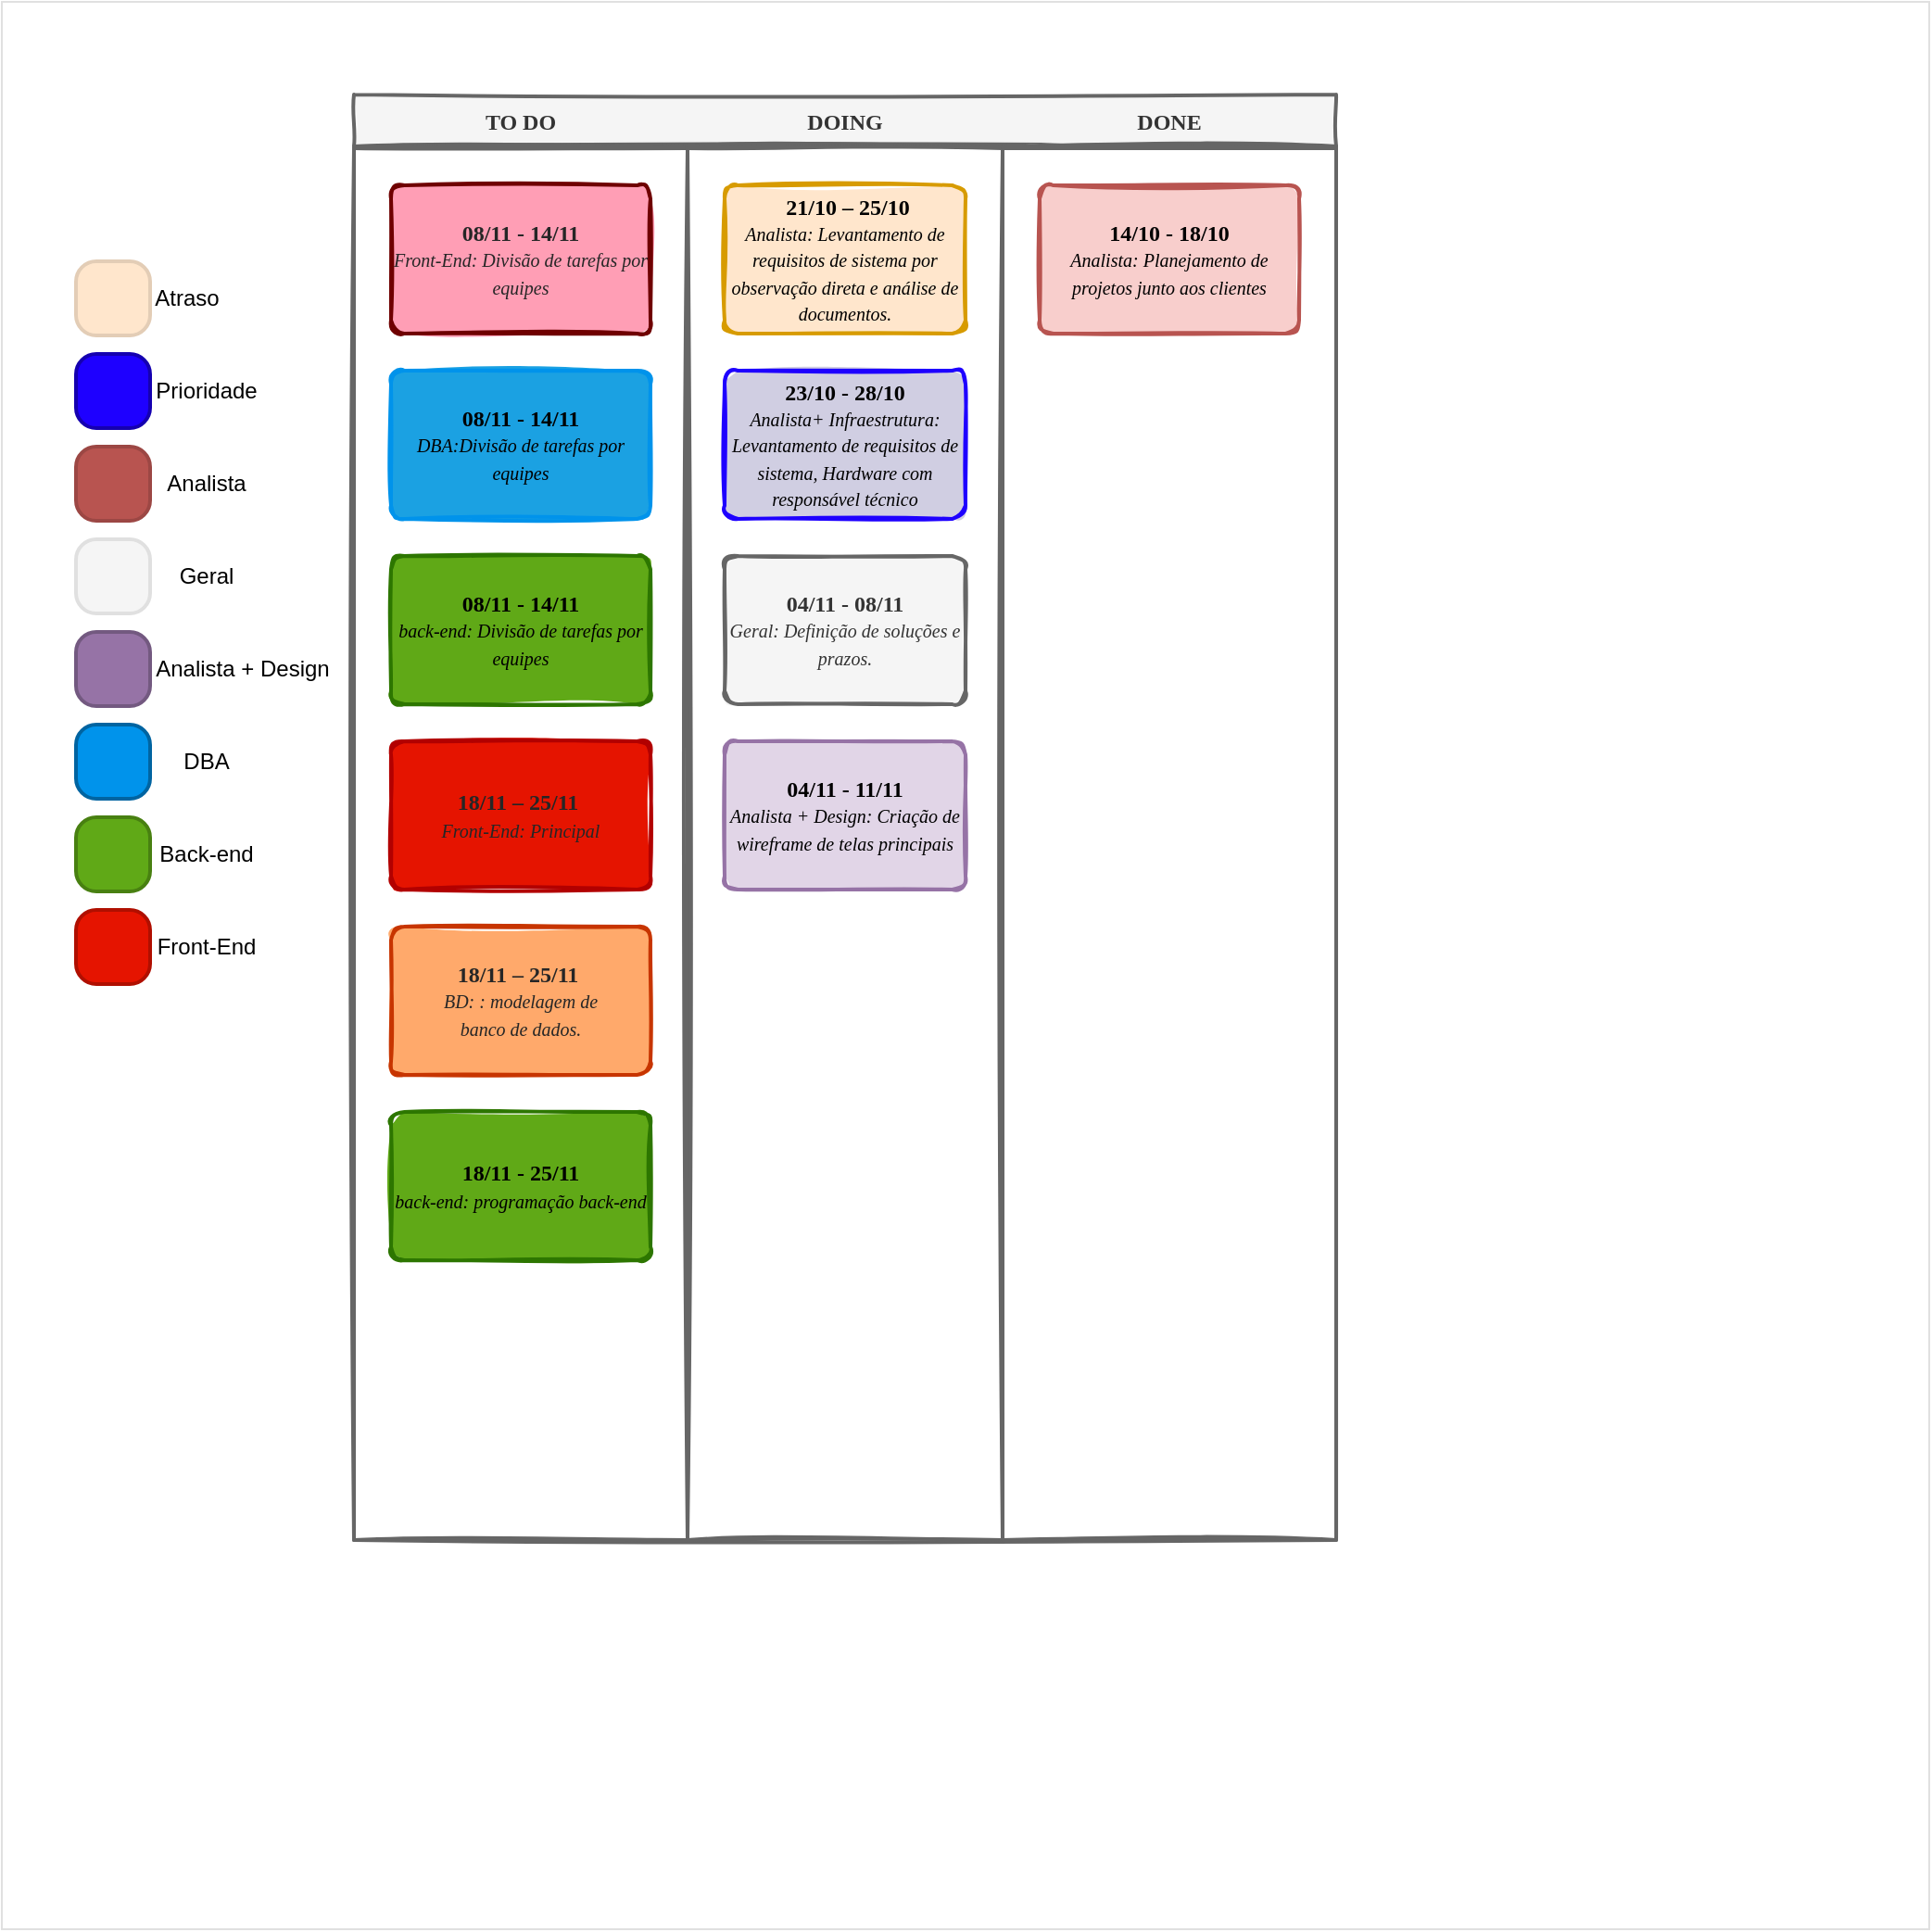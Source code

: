 <mxfile version="24.8.3">
  <diagram id="wFE0QG_FPsp0jaGvCLVb" name="Page-1">
    <mxGraphModel dx="866" dy="634" grid="1" gridSize="10" guides="1" tooltips="1" connect="1" arrows="1" fold="1" page="1" pageScale="1" pageWidth="850" pageHeight="1100" background="#ffffff" math="0" shadow="0">
      <root>
        <mxCell id="0" />
        <mxCell id="1" parent="0" />
        <mxCell id="P3G8vZLol6aBFHxCF3_v-33" value="" style="whiteSpace=wrap;html=1;aspect=fixed;strokeColor=#e0e0e0;" vertex="1" parent="1">
          <mxGeometry x="340" y="140" width="1040" height="1040" as="geometry" />
        </mxCell>
        <mxCell id="_5mSTuPxr-ZiKRkBDSY7-1" value="" style="swimlane;fontStyle=2;childLayout=stackLayout;horizontal=1;startSize=28;horizontalStack=1;resizeParent=1;resizeParentMax=0;resizeLast=0;collapsible=0;marginBottom=0;swimlaneFillColor=none;fontFamily=Permanent Marker;fontSize=16;points=[];verticalAlign=top;stackBorder=0;resizable=1;strokeWidth=2;sketch=1;disableMultiStroke=1;fillColor=#f5f5f5;fontColor=#333333;strokeColor=#666666;fillStyle=solid;" parent="1" vertex="1">
          <mxGeometry x="530" y="190" width="530" height="780" as="geometry" />
        </mxCell>
        <object label="TO DO" status="New" id="_5mSTuPxr-ZiKRkBDSY7-2">
          <mxCell style="swimlane;strokeWidth=2;fontFamily=Permanent Marker;html=0;startSize=1;verticalAlign=bottom;spacingBottom=5;points=[];childLayout=stackLayout;stackBorder=20;stackSpacing=20;resizeLast=0;resizeParent=1;horizontalStack=0;collapsible=0;sketch=1;strokeColor=#666666;fillStyle=solid;fillColor=#f5f5f5;fontColor=#333333;" parent="_5mSTuPxr-ZiKRkBDSY7-1" vertex="1">
            <mxGeometry y="28" width="180" height="752" as="geometry" />
          </mxCell>
        </object>
        <object label="&lt;font color=&quot;#262626&quot;&gt;08/11 - 14/11&lt;br&gt;&lt;span style=&quot;font-size: 10px; font-weight: 400;&quot;&gt;&lt;i&gt;Front-End: Divisão de tarefas por equipes&lt;/i&gt;&lt;/span&gt;&lt;/font&gt;" placeholders="1" id="_5mSTuPxr-ZiKRkBDSY7-10">
          <mxCell style="whiteSpace=wrap;html=1;strokeWidth=2;fillColor=#ff9eb5;fontStyle=1;spacingTop=0;rounded=1;arcSize=9;points=[];sketch=1;fontFamily=Permanent Marker;hachureGap=8;fillWeight=1;strokeColor=#6F0000;fontColor=#ffffff;fillStyle=solid;" parent="_5mSTuPxr-ZiKRkBDSY7-2" vertex="1">
            <mxGeometry x="20" y="21" width="140" height="80" as="geometry" />
          </mxCell>
        </object>
        <object label="&lt;font color=&quot;#000000&quot;&gt;08/11 - 14/11&lt;br&gt;&lt;span style=&quot;font-size: 10px; font-weight: 400;&quot;&gt;&lt;i&gt;DBA:Divisão de tarefas por equipes&lt;/i&gt;&lt;/span&gt;&lt;/font&gt;" placeholders="1" id="P3G8vZLol6aBFHxCF3_v-25">
          <mxCell style="whiteSpace=wrap;html=1;strokeWidth=2;fillColor=#1ba1e2;fontStyle=1;spacingTop=0;rounded=1;arcSize=9;points=[];sketch=1;fontFamily=Permanent Marker;hachureGap=8;fillWeight=1;strokeColor=#0093EB;fillStyle=solid;fontColor=#ffffff;" vertex="1" parent="_5mSTuPxr-ZiKRkBDSY7-2">
            <mxGeometry x="20" y="121" width="140" height="80" as="geometry" />
          </mxCell>
        </object>
        <object label="&lt;font color=&quot;#000000&quot;&gt;08/11 - 14/11&lt;br&gt;&lt;span style=&quot;font-size: 10px; font-weight: 400;&quot;&gt;&lt;i&gt;back-end: Divisão de tarefas por equipes&lt;/i&gt;&lt;/span&gt;&lt;/font&gt;" placeholders="1" id="P3G8vZLol6aBFHxCF3_v-26">
          <mxCell style="whiteSpace=wrap;html=1;strokeWidth=2;fillColor=#60a917;fontStyle=1;spacingTop=0;rounded=1;arcSize=9;points=[];sketch=1;fontFamily=Permanent Marker;hachureGap=8;fillWeight=1;strokeColor=#2D7600;fillStyle=solid;fontColor=#ffffff;" vertex="1" parent="_5mSTuPxr-ZiKRkBDSY7-2">
            <mxGeometry x="20" y="221" width="140" height="80" as="geometry" />
          </mxCell>
        </object>
        <object label="&lt;font color=&quot;#262626&quot;&gt;18/11 – 25/11&amp;nbsp;&lt;/font&gt;&lt;div&gt;&lt;font color=&quot;#262626&quot;&gt;&lt;i style=&quot;font-size: 10px; font-weight: 400;&quot;&gt;Front-End: Principal&lt;/i&gt;&lt;/font&gt;&lt;/div&gt;" placeholders="1" id="P3G8vZLol6aBFHxCF3_v-27">
          <mxCell style="whiteSpace=wrap;html=1;strokeWidth=2;fillColor=#e51400;fontStyle=1;spacingTop=0;rounded=1;arcSize=9;points=[];sketch=1;fontFamily=Permanent Marker;hachureGap=8;fillWeight=1;strokeColor=#B20000;fontColor=#ffffff;fillStyle=solid;" vertex="1" parent="_5mSTuPxr-ZiKRkBDSY7-2">
            <mxGeometry x="20" y="321" width="140" height="80" as="geometry" />
          </mxCell>
        </object>
        <object label="&lt;font color=&quot;#262626&quot;&gt;18/11 – 25/11&amp;nbsp;&lt;/font&gt;&lt;div&gt;&lt;font color=&quot;#262626&quot;&gt;&lt;span style=&quot;font-size: 10px; font-weight: 400;&quot;&gt;&lt;i&gt;BD:&amp;nbsp;&lt;/i&gt;&lt;/span&gt;&lt;/font&gt;&lt;span style=&quot;background-color: initial; font-size: 10px; font-weight: 400;&quot;&gt;&lt;font color=&quot;#262626&quot;&gt;&lt;i&gt;: modelagem de&lt;/i&gt;&lt;/font&gt;&lt;/span&gt;&lt;/div&gt;&lt;div&gt;&lt;font color=&quot;#262626&quot;&gt;&lt;span style=&quot;font-size: 10px; font-weight: 400;&quot;&gt;&lt;i&gt;banco de dados.&lt;/i&gt;&lt;/span&gt;&lt;/font&gt;&lt;/div&gt;" placeholders="1" id="P3G8vZLol6aBFHxCF3_v-28">
          <mxCell style="whiteSpace=wrap;html=1;strokeWidth=2;fillColor=#ffa96b;fontStyle=1;spacingTop=0;rounded=1;arcSize=9;points=[];sketch=1;fontFamily=Permanent Marker;hachureGap=8;fillWeight=1;strokeColor=#C73500;fontColor=#000000;fillStyle=solid;" vertex="1" parent="_5mSTuPxr-ZiKRkBDSY7-2">
            <mxGeometry x="20" y="421" width="140" height="80" as="geometry" />
          </mxCell>
        </object>
        <object label="&lt;font color=&quot;#000000&quot;&gt;18/11 - 25/11&lt;br&gt;&lt;span style=&quot;font-size: 10px; font-weight: 400;&quot;&gt;&lt;i&gt;back-end: programação back-end&lt;/i&gt;&lt;/span&gt;&lt;/font&gt;" placeholders="1" id="P3G8vZLol6aBFHxCF3_v-29">
          <mxCell style="whiteSpace=wrap;html=1;strokeWidth=2;fillColor=#60a917;fontStyle=1;spacingTop=0;rounded=1;arcSize=9;points=[];sketch=1;fontFamily=Permanent Marker;hachureGap=8;fillWeight=1;strokeColor=#2D7600;fillStyle=solid;fontColor=#ffffff;" vertex="1" parent="_5mSTuPxr-ZiKRkBDSY7-2">
            <mxGeometry x="20" y="521" width="140" height="80" as="geometry" />
          </mxCell>
        </object>
        <object label="DOING" status="In progress" id="_5mSTuPxr-ZiKRkBDSY7-6">
          <mxCell style="swimlane;strokeWidth=2;fontFamily=Permanent Marker;html=0;startSize=1;verticalAlign=bottom;spacingBottom=5;points=[];childLayout=stackLayout;stackBorder=20;stackSpacing=20;resizeLast=0;resizeParent=1;horizontalStack=0;collapsible=0;sketch=1;strokeColor=#666666;fillStyle=solid;fillColor=#f5f5f5;fontColor=#333333;" parent="_5mSTuPxr-ZiKRkBDSY7-1" vertex="1">
            <mxGeometry x="180" y="28" width="170" height="752" as="geometry" />
          </mxCell>
        </object>
        <object label="&amp;nbsp;21/10 – 25/10&lt;br&gt;&lt;div&gt;&lt;span style=&quot;font-size: 10px; font-weight: 400;&quot;&gt;&lt;i&gt;Analista: Levantamento de&lt;/i&gt;&lt;/span&gt;&lt;/div&gt;&lt;div&gt;&lt;span style=&quot;font-size: 10px; font-weight: 400;&quot;&gt;&lt;i&gt;requisitos de sistema por&lt;/i&gt;&lt;/span&gt;&lt;/div&gt;&lt;div&gt;&lt;span style=&quot;font-size: 10px; font-weight: 400;&quot;&gt;&lt;i&gt;observação direta e análise de&lt;/i&gt;&lt;/span&gt;&lt;/div&gt;&lt;div&gt;&lt;span style=&quot;font-size: 10px; font-weight: 400;&quot;&gt;&lt;i&gt;documentos.&lt;/i&gt;&lt;/span&gt;&lt;/div&gt;" placeholders="1" id="_5mSTuPxr-ZiKRkBDSY7-7">
          <mxCell style="whiteSpace=wrap;html=1;strokeWidth=2;fillColor=#ffe6cc;fontStyle=1;spacingTop=0;rounded=1;arcSize=9;points=[];sketch=1;fontFamily=Permanent Marker;hachureGap=8;fillWeight=1;strokeColor=#d79b00;fillStyle=solid;" parent="_5mSTuPxr-ZiKRkBDSY7-6" vertex="1">
            <mxGeometry x="20" y="21" width="130" height="80" as="geometry" />
          </mxCell>
        </object>
        <object label="23/10 - 28/10&lt;br&gt;&lt;div&gt;&lt;span style=&quot;font-size: 10px; font-weight: 400;&quot;&gt;&lt;i&gt;Analista+ Infraestrutura:&lt;/i&gt;&lt;/span&gt;&lt;/div&gt;&lt;div&gt;&lt;span style=&quot;font-size: 10px; font-weight: 400;&quot;&gt;&lt;i&gt;Levantamento de requisitos de&lt;/i&gt;&lt;/span&gt;&lt;/div&gt;&lt;div&gt;&lt;span style=&quot;font-size: 10px; font-weight: 400;&quot;&gt;&lt;i&gt;sistema, Hardware com&lt;/i&gt;&lt;/span&gt;&lt;/div&gt;&lt;div&gt;&lt;span style=&quot;font-size: 10px; font-weight: 400;&quot;&gt;&lt;i&gt;responsável técnico&lt;/i&gt;&lt;/span&gt;&lt;/div&gt;" placeholders="1" id="_5mSTuPxr-ZiKRkBDSY7-4">
          <mxCell style="whiteSpace=wrap;html=1;strokeWidth=2;fillColor=#d0cee2;fontStyle=1;spacingTop=0;rounded=1;arcSize=9;points=[];sketch=1;fontFamily=Permanent Marker;hachureGap=8;fillWeight=1;strokeColor=#1e00ff;fillStyle=solid;" parent="_5mSTuPxr-ZiKRkBDSY7-6" vertex="1">
            <mxGeometry x="20" y="121" width="130" height="80" as="geometry" />
          </mxCell>
        </object>
        <object label="04/11 - 08/11&lt;br&gt;&lt;span style=&quot;font-size: 10px; font-weight: 400;&quot;&gt;&lt;i&gt;Geral: Definição de soluções e prazos.&lt;/i&gt;&lt;/span&gt;" placeholders="1" id="P3G8vZLol6aBFHxCF3_v-13">
          <mxCell style="whiteSpace=wrap;html=1;strokeWidth=2;fillColor=#f5f5f5;fontStyle=1;spacingTop=0;rounded=1;arcSize=9;points=[];sketch=1;fontFamily=Permanent Marker;hachureGap=8;fillWeight=1;strokeColor=#666666;fontColor=#333333;fillStyle=solid;" vertex="1" parent="_5mSTuPxr-ZiKRkBDSY7-6">
            <mxGeometry x="20" y="221" width="130" height="80" as="geometry" />
          </mxCell>
        </object>
        <object label="04/11 - 11/11&lt;br&gt;&lt;div&gt;&lt;span style=&quot;font-size: 10px; font-weight: 400;&quot;&gt;&lt;i&gt;Analista + Design: Criação de&lt;/i&gt;&lt;/span&gt;&lt;/div&gt;&lt;div&gt;&lt;span style=&quot;font-size: 10px; font-weight: 400;&quot;&gt;&lt;i&gt;wireframe de telas principais&lt;/i&gt;&lt;/span&gt;&lt;/div&gt;" placeholders="1" id="_5mSTuPxr-ZiKRkBDSY7-5">
          <mxCell style="whiteSpace=wrap;html=1;strokeWidth=2;fillColor=#e1d5e7;fontStyle=1;spacingTop=0;rounded=1;arcSize=9;points=[];sketch=1;fontFamily=Permanent Marker;hachureGap=8;fillWeight=1;strokeColor=#9673a6;fillStyle=solid;" parent="_5mSTuPxr-ZiKRkBDSY7-6" vertex="1">
            <mxGeometry x="20" y="321" width="130" height="80" as="geometry" />
          </mxCell>
        </object>
        <object label="DONE" status="Completed" id="_5mSTuPxr-ZiKRkBDSY7-9">
          <mxCell style="swimlane;strokeWidth=2;fontFamily=Permanent Marker;html=0;startSize=1;verticalAlign=bottom;spacingBottom=5;points=[];childLayout=stackLayout;stackBorder=20;stackSpacing=20;resizeLast=0;resizeParent=1;horizontalStack=0;collapsible=0;sketch=1;fillStyle=solid;fillColor=#f5f5f5;fontColor=#333333;strokeColor=#666666;" parent="_5mSTuPxr-ZiKRkBDSY7-1" vertex="1">
            <mxGeometry x="350" y="28" width="180" height="752" as="geometry" />
          </mxCell>
        </object>
        <object label="14/10 - 18/10&lt;br&gt;&lt;span style=&quot;font-weight: normal&quot;&gt;&lt;i&gt;&lt;font style=&quot;font-size: 10px&quot;&gt;Analista: Planejamento de projetos junto aos clientes&lt;/font&gt;&lt;/i&gt;&lt;/span&gt;" placeholders="1" id="_5mSTuPxr-ZiKRkBDSY7-3">
          <mxCell style="whiteSpace=wrap;html=1;strokeWidth=2;fontStyle=1;spacingTop=0;rounded=1;arcSize=9;points=[];sketch=1;fontFamily=Permanent Marker;hachureGap=8;fillWeight=1;fillColor=#f8cecc;strokeColor=#b85450;fillStyle=solid;" parent="_5mSTuPxr-ZiKRkBDSY7-9" vertex="1">
            <mxGeometry x="20" y="21" width="140" height="80" as="geometry" />
          </mxCell>
        </object>
        <mxCell id="P3G8vZLol6aBFHxCF3_v-4" value="" style="rounded=1;whiteSpace=wrap;html=1;absoluteArcSize=1;arcSize=22;strokeWidth=2;fillColor=#FFE6CC;strokeColor=#E3CDB6;" vertex="1" parent="1">
          <mxGeometry x="380" y="280" width="40" height="40" as="geometry" />
        </mxCell>
        <mxCell id="P3G8vZLol6aBFHxCF3_v-7" value="" style="rounded=1;whiteSpace=wrap;html=1;absoluteArcSize=1;arcSize=22;strokeWidth=2;fillColor=#1E00FF;strokeColor=#1500B0;" vertex="1" parent="1">
          <mxGeometry x="380" y="330" width="40" height="40" as="geometry" />
        </mxCell>
        <mxCell id="P3G8vZLol6aBFHxCF3_v-9" value="Atraso" style="text;html=1;align=center;verticalAlign=middle;whiteSpace=wrap;rounded=0;" vertex="1" parent="1">
          <mxGeometry x="410" y="285" width="60" height="30" as="geometry" />
        </mxCell>
        <mxCell id="P3G8vZLol6aBFHxCF3_v-10" value="Prioridade" style="text;html=1;align=center;verticalAlign=middle;resizable=0;points=[];autosize=1;strokeColor=none;fillColor=none;" vertex="1" parent="1">
          <mxGeometry x="410" y="335" width="80" height="30" as="geometry" />
        </mxCell>
        <mxCell id="P3G8vZLol6aBFHxCF3_v-11" value="" style="rounded=1;whiteSpace=wrap;html=1;absoluteArcSize=1;arcSize=22;strokeWidth=2;fillColor=#B85450;strokeColor=#9C4744;" vertex="1" parent="1">
          <mxGeometry x="380" y="380" width="40" height="40" as="geometry" />
        </mxCell>
        <mxCell id="P3G8vZLol6aBFHxCF3_v-12" value="Analista" style="text;html=1;align=center;verticalAlign=middle;resizable=0;points=[];autosize=1;strokeColor=none;fillColor=none;" vertex="1" parent="1">
          <mxGeometry x="415" y="385" width="70" height="30" as="geometry" />
        </mxCell>
        <mxCell id="P3G8vZLol6aBFHxCF3_v-15" value="" style="rounded=1;whiteSpace=wrap;html=1;absoluteArcSize=1;arcSize=22;strokeWidth=2;fillColor=#F5F5F5;strokeColor=#e0e0e0;" vertex="1" parent="1">
          <mxGeometry x="380" y="430" width="40" height="40" as="geometry" />
        </mxCell>
        <mxCell id="P3G8vZLol6aBFHxCF3_v-16" value="Geral" style="text;html=1;align=center;verticalAlign=middle;resizable=0;points=[];autosize=1;strokeColor=none;fillColor=none;" vertex="1" parent="1">
          <mxGeometry x="425" y="435" width="50" height="30" as="geometry" />
        </mxCell>
        <mxCell id="P3G8vZLol6aBFHxCF3_v-17" value="" style="rounded=1;whiteSpace=wrap;html=1;absoluteArcSize=1;arcSize=22;strokeWidth=2;fillColor=#9673A6;strokeColor=#735980;" vertex="1" parent="1">
          <mxGeometry x="380" y="480" width="40" height="40" as="geometry" />
        </mxCell>
        <mxCell id="P3G8vZLol6aBFHxCF3_v-18" value="" style="rounded=1;whiteSpace=wrap;html=1;absoluteArcSize=1;arcSize=22;strokeWidth=2;fillColor=#0093EB;strokeColor=#0064A1;" vertex="1" parent="1">
          <mxGeometry x="380" y="530" width="40" height="40" as="geometry" />
        </mxCell>
        <mxCell id="P3G8vZLol6aBFHxCF3_v-19" value="Analista + Design" style="text;html=1;align=center;verticalAlign=middle;whiteSpace=wrap;rounded=0;" vertex="1" parent="1">
          <mxGeometry x="420" y="487.5" width="100" height="25" as="geometry" />
        </mxCell>
        <mxCell id="P3G8vZLol6aBFHxCF3_v-20" value="DBA" style="text;html=1;align=center;verticalAlign=middle;resizable=0;points=[];autosize=1;strokeColor=none;fillColor=none;" vertex="1" parent="1">
          <mxGeometry x="425" y="535" width="50" height="30" as="geometry" />
        </mxCell>
        <mxCell id="P3G8vZLol6aBFHxCF3_v-21" value="" style="rounded=1;whiteSpace=wrap;html=1;absoluteArcSize=1;arcSize=22;strokeWidth=2;fillColor=#60A917;strokeColor=#488011;" vertex="1" parent="1">
          <mxGeometry x="380" y="580" width="40" height="40" as="geometry" />
        </mxCell>
        <mxCell id="P3G8vZLol6aBFHxCF3_v-22" value="Back-end" style="text;html=1;align=center;verticalAlign=middle;resizable=0;points=[];autosize=1;strokeColor=none;fillColor=none;" vertex="1" parent="1">
          <mxGeometry x="415" y="585" width="70" height="30" as="geometry" />
        </mxCell>
        <mxCell id="P3G8vZLol6aBFHxCF3_v-23" value="" style="rounded=1;whiteSpace=wrap;html=1;absoluteArcSize=1;arcSize=22;strokeWidth=2;fillColor=#E51400;strokeColor=#B00F00;" vertex="1" parent="1">
          <mxGeometry x="380" y="630" width="40" height="40" as="geometry" />
        </mxCell>
        <mxCell id="P3G8vZLol6aBFHxCF3_v-31" value="Front-End" style="text;html=1;align=center;verticalAlign=middle;resizable=0;points=[];autosize=1;strokeColor=none;fillColor=none;" vertex="1" parent="1">
          <mxGeometry x="410" y="635" width="80" height="30" as="geometry" />
        </mxCell>
      </root>
    </mxGraphModel>
  </diagram>
</mxfile>
